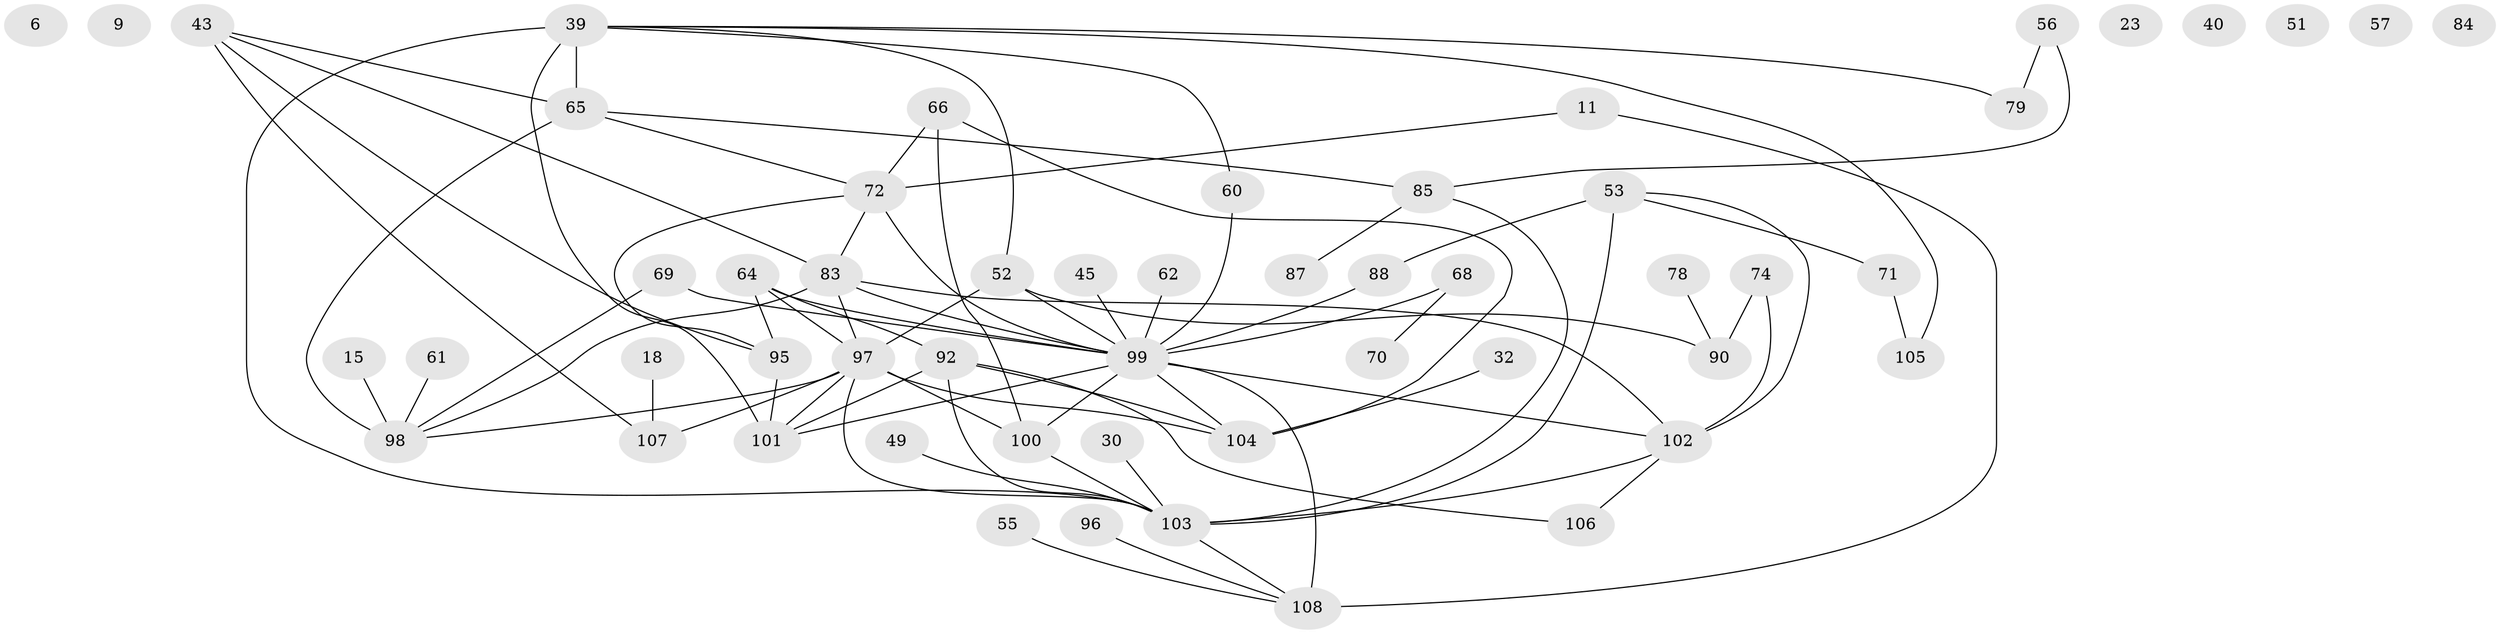 // original degree distribution, {4: 0.18518518518518517, 2: 0.23148148148148148, 0: 0.06481481481481481, 8: 0.009259259259259259, 3: 0.2222222222222222, 1: 0.12962962962962962, 5: 0.1111111111111111, 6: 0.027777777777777776, 11: 0.009259259259259259, 7: 0.009259259259259259}
// Generated by graph-tools (version 1.1) at 2025/40/03/09/25 04:40:10]
// undirected, 54 vertices, 81 edges
graph export_dot {
graph [start="1"]
  node [color=gray90,style=filled];
  6;
  9;
  11;
  15;
  18;
  23;
  30;
  32;
  39 [super="+29"];
  40;
  43 [super="+12"];
  45;
  49;
  51;
  52 [super="+42+50"];
  53 [super="+16"];
  55;
  56;
  57;
  60;
  61;
  62;
  64 [super="+35"];
  65 [super="+5+25+20"];
  66;
  68;
  69;
  70;
  71;
  72 [super="+48"];
  74;
  78;
  79;
  83 [super="+46+24+82+75"];
  84;
  85 [super="+28"];
  87;
  88;
  90;
  92 [super="+80"];
  95;
  96;
  97 [super="+41+76+94"];
  98 [super="+14+91"];
  99 [super="+81+73"];
  100 [super="+77"];
  101;
  102 [super="+63+89"];
  103 [super="+67+4+38"];
  104;
  105;
  106;
  107 [super="+58"];
  108 [super="+19+93"];
  11 -- 72;
  11 -- 108;
  15 -- 98;
  18 -- 107;
  30 -- 103;
  32 -- 104;
  39 -- 60;
  39 -- 79;
  39 -- 101 [weight=2];
  39 -- 105;
  39 -- 52;
  39 -- 65;
  39 -- 103 [weight=2];
  43 -- 95;
  43 -- 107;
  43 -- 65 [weight=2];
  43 -- 83;
  45 -- 99;
  49 -- 103;
  52 -- 99 [weight=2];
  52 -- 97 [weight=2];
  52 -- 90;
  53 -- 71;
  53 -- 88;
  53 -- 102;
  53 -- 103 [weight=2];
  55 -- 108;
  56 -- 79;
  56 -- 85;
  60 -- 99;
  61 -- 98;
  62 -- 99;
  64 -- 95;
  64 -- 97;
  64 -- 99 [weight=2];
  64 -- 92;
  65 -- 98 [weight=3];
  65 -- 85;
  65 -- 72;
  66 -- 72;
  66 -- 104;
  66 -- 100;
  68 -- 70;
  68 -- 99;
  69 -- 99 [weight=2];
  69 -- 98;
  71 -- 105;
  72 -- 95;
  72 -- 99 [weight=2];
  72 -- 83;
  74 -- 90;
  74 -- 102;
  78 -- 90;
  83 -- 98;
  83 -- 97 [weight=3];
  83 -- 102;
  83 -- 99 [weight=2];
  85 -- 87;
  85 -- 103;
  88 -- 99;
  92 -- 101;
  92 -- 104;
  92 -- 106;
  92 -- 103;
  95 -- 101;
  96 -- 108;
  97 -- 104;
  97 -- 100;
  97 -- 101 [weight=2];
  97 -- 98;
  97 -- 107;
  97 -- 103 [weight=2];
  99 -- 101;
  99 -- 108 [weight=6];
  99 -- 102 [weight=3];
  99 -- 100 [weight=2];
  99 -- 104;
  100 -- 103;
  102 -- 103;
  102 -- 106;
  103 -- 108 [weight=2];
}
